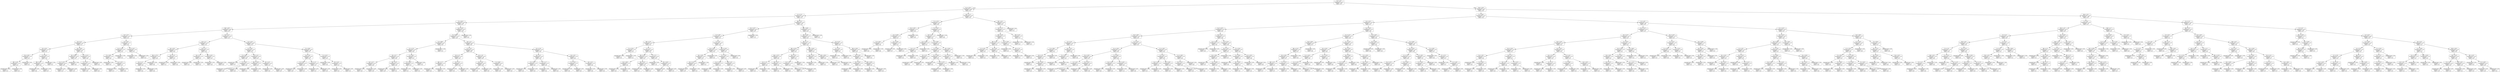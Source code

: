 digraph Tree {
node [shape=box, style="rounded", color="black", fontname="helvetica"] ;
edge [fontname="helvetica"] ;
0 [label="Fe <= 9.4\nsquared_error = 0.1\nsamples = 852\nvalue = 0.3"] ;
1 [label="Cu <= 25.2\nsquared_error = 0.0\nsamples = 450\nvalue = 0.1"] ;
0 -> 1 [labeldistance=2.5, labelangle=45, headlabel="True"] ;
2 [label="Cr <= 5.5\nsquared_error = 0.0\nsamples = 422\nvalue = 0.1"] ;
1 -> 2 ;
3 [label="Ti <= 61.0\nsquared_error = 0.0\nsamples = 302\nvalue = 0.1"] ;
2 -> 3 ;
4 [label="Nb <= 9.8\nsquared_error = 0.0\nsamples = 189\nvalue = 0.1"] ;
3 -> 4 ;
5 [label="Fe <= 7.6\nsquared_error = 0.0\nsamples = 76\nvalue = 0.2"] ;
4 -> 5 ;
6 [label="Fe <= 0.1\nsquared_error = 0.0\nsamples = 70\nvalue = 0.1"] ;
5 -> 6 ;
7 [label="Fe <= 0.0\nsquared_error = 0.1\nsamples = 8\nvalue = 0.3"] ;
6 -> 7 ;
8 [label="Ni <= 20.1\nsquared_error = 0.0\nsamples = 3\nvalue = 0.1"] ;
7 -> 8 ;
9 [label="Nb <= 6.8\nsquared_error = 0.0\nsamples = 2\nvalue = 0.2"] ;
8 -> 9 ;
10 [label="squared_error = 0.0\nsamples = 1\nvalue = 0.1"] ;
9 -> 10 ;
11 [label="squared_error = 0.0\nsamples = 1\nvalue = 0.2"] ;
9 -> 11 ;
12 [label="squared_error = 0.0\nsamples = 1\nvalue = 0.1"] ;
8 -> 12 ;
13 [label="Ti <= 53.4\nsquared_error = 0.0\nsamples = 5\nvalue = 0.5"] ;
7 -> 13 ;
14 [label="Nb <= 8.2\nsquared_error = 0.0\nsamples = 4\nvalue = 0.6"] ;
13 -> 14 ;
15 [label="squared_error = 0.0\nsamples = 3\nvalue = 0.6"] ;
14 -> 15 ;
16 [label="squared_error = -0.0\nsamples = 1\nvalue = 0.7"] ;
14 -> 16 ;
17 [label="squared_error = -0.0\nsamples = 1\nvalue = 0.1"] ;
13 -> 17 ;
18 [label="Ni <= 29.5\nsquared_error = 0.0\nsamples = 62\nvalue = 0.1"] ;
6 -> 18 ;
19 [label="Ni <= 29.0\nsquared_error = 0.0\nsamples = 49\nvalue = 0.1"] ;
18 -> 19 ;
20 [label="Cu <= 15.4\nsquared_error = 0.0\nsamples = 48\nvalue = 0.1"] ;
19 -> 20 ;
21 [label="squared_error = 0.0\nsamples = 33\nvalue = 0.1"] ;
20 -> 21 ;
22 [label="squared_error = 0.0\nsamples = 15\nvalue = 0.2"] ;
20 -> 22 ;
23 [label="squared_error = -0.0\nsamples = 1\nvalue = 0.6"] ;
19 -> 23 ;
24 [label="Cu <= 11.0\nsquared_error = 0.0\nsamples = 13\nvalue = 0.0"] ;
18 -> 24 ;
25 [label="Ti <= 31.5\nsquared_error = 0.0\nsamples = 12\nvalue = 0.0"] ;
24 -> 25 ;
26 [label="squared_error = 0.0\nsamples = 10\nvalue = 0.0"] ;
25 -> 26 ;
27 [label="squared_error = 0.0\nsamples = 2\nvalue = 0.0"] ;
25 -> 27 ;
28 [label="squared_error = 0.0\nsamples = 1\nvalue = 0.2"] ;
24 -> 28 ;
29 [label="Fe <= 8.0\nsquared_error = 0.1\nsamples = 6\nvalue = 0.4"] ;
5 -> 29 ;
30 [label="Cu <= 13.0\nsquared_error = 0.0\nsamples = 4\nvalue = 0.5"] ;
29 -> 30 ;
31 [label="Ti <= 34.0\nsquared_error = 0.0\nsamples = 3\nvalue = 0.6"] ;
30 -> 31 ;
32 [label="squared_error = 0.0\nsamples = 1\nvalue = 0.5"] ;
31 -> 32 ;
33 [label="Cu <= 5.6\nsquared_error = 0.0\nsamples = 2\nvalue = 0.7"] ;
31 -> 33 ;
34 [label="squared_error = 0.0\nsamples = 1\nvalue = 0.7"] ;
33 -> 34 ;
35 [label="squared_error = 0.0\nsamples = 1\nvalue = 0.6"] ;
33 -> 35 ;
36 [label="squared_error = -0.0\nsamples = 1\nvalue = 0.3"] ;
30 -> 36 ;
37 [label="Cu <= 14.7\nsquared_error = 0.0\nsamples = 2\nvalue = 0.1"] ;
29 -> 37 ;
38 [label="squared_error = 0.0\nsamples = 1\nvalue = 0.0"] ;
37 -> 38 ;
39 [label="squared_error = 0.0\nsamples = 1\nvalue = 0.2"] ;
37 -> 39 ;
40 [label="Ni <= 1.4\nsquared_error = 0.0\nsamples = 113\nvalue = 0.1"] ;
4 -> 40 ;
41 [label="Ni <= 1.1\nsquared_error = 0.0\nsamples = 10\nvalue = 0.2"] ;
40 -> 41 ;
42 [label="Ni <= 0.9\nsquared_error = 0.0\nsamples = 5\nvalue = 0.0"] ;
41 -> 42 ;
43 [label="Nb <= 17.4\nsquared_error = 0.0\nsamples = 3\nvalue = 0.0"] ;
42 -> 43 ;
44 [label="Fe <= 1.2\nsquared_error = 0.0\nsamples = 2\nvalue = 0.0"] ;
43 -> 44 ;
45 [label="squared_error = 0.0\nsamples = 1\nvalue = 0.0"] ;
44 -> 45 ;
46 [label="squared_error = -0.0\nsamples = 1\nvalue = 0.0"] ;
44 -> 46 ;
47 [label="squared_error = 0.0\nsamples = 1\nvalue = 0.0"] ;
43 -> 47 ;
48 [label="Fe <= 1.6\nsquared_error = 0.0\nsamples = 2\nvalue = 0.1"] ;
42 -> 48 ;
49 [label="squared_error = 0.0\nsamples = 1\nvalue = 0.1"] ;
48 -> 49 ;
50 [label="squared_error = 0.0\nsamples = 1\nvalue = 0.0"] ;
48 -> 50 ;
51 [label="Ni <= 1.2\nsquared_error = 0.0\nsamples = 5\nvalue = 0.4"] ;
41 -> 51 ;
52 [label="Ni <= 1.1\nsquared_error = 0.0\nsamples = 2\nvalue = 0.3"] ;
51 -> 52 ;
53 [label="squared_error = 0.0\nsamples = 1\nvalue = 0.4"] ;
52 -> 53 ;
54 [label="squared_error = 0.0\nsamples = 1\nvalue = 0.3"] ;
52 -> 54 ;
55 [label="Nb <= 24.3\nsquared_error = 0.0\nsamples = 3\nvalue = 0.5"] ;
51 -> 55 ;
56 [label="squared_error = 0.0\nsamples = 1\nvalue = 0.6"] ;
55 -> 56 ;
57 [label="squared_error = 0.0\nsamples = 2\nvalue = 0.5"] ;
55 -> 57 ;
58 [label="Cu <= 0.4\nsquared_error = 0.0\nsamples = 103\nvalue = 0.1"] ;
40 -> 58 ;
59 [label="Ti <= 44.7\nsquared_error = 0.0\nsamples = 55\nvalue = 0.1"] ;
58 -> 59 ;
60 [label="Ti <= 28.5\nsquared_error = 0.0\nsamples = 18\nvalue = 0.0"] ;
59 -> 60 ;
61 [label="squared_error = 0.0\nsamples = 1\nvalue = 0.1"] ;
60 -> 61 ;
62 [label="Ti <= 42.4\nsquared_error = 0.0\nsamples = 17\nvalue = 0.0"] ;
60 -> 62 ;
63 [label="squared_error = 0.0\nsamples = 14\nvalue = 0.0"] ;
62 -> 63 ;
64 [label="squared_error = 0.0\nsamples = 3\nvalue = 0.0"] ;
62 -> 64 ;
65 [label="Fe <= 1.9\nsquared_error = 0.0\nsamples = 37\nvalue = 0.1"] ;
59 -> 65 ;
66 [label="Nb <= 14.8\nsquared_error = 0.0\nsamples = 6\nvalue = 0.1"] ;
65 -> 66 ;
67 [label="squared_error = 0.0\nsamples = 3\nvalue = 0.1"] ;
66 -> 67 ;
68 [label="squared_error = 0.0\nsamples = 3\nvalue = 0.1"] ;
66 -> 68 ;
69 [label="Ni <= 3.6\nsquared_error = 0.0\nsamples = 31\nvalue = 0.1"] ;
65 -> 69 ;
70 [label="squared_error = 0.0\nsamples = 5\nvalue = 0.0"] ;
69 -> 70 ;
71 [label="squared_error = 0.0\nsamples = 26\nvalue = 0.1"] ;
69 -> 71 ;
72 [label="Ti <= 38.1\nsquared_error = 0.0\nsamples = 48\nvalue = 0.1"] ;
58 -> 72 ;
73 [label="Fe <= 4.9\nsquared_error = 0.0\nsamples = 42\nvalue = 0.1"] ;
72 -> 73 ;
74 [label="Ti <= 30.1\nsquared_error = 0.0\nsamples = 27\nvalue = 0.1"] ;
73 -> 74 ;
75 [label="squared_error = 0.0\nsamples = 23\nvalue = 0.0"] ;
74 -> 75 ;
76 [label="squared_error = 0.0\nsamples = 4\nvalue = 0.1"] ;
74 -> 76 ;
77 [label="Fe <= 7.4\nsquared_error = 0.0\nsamples = 15\nvalue = 0.1"] ;
73 -> 77 ;
78 [label="squared_error = 0.0\nsamples = 9\nvalue = 0.1"] ;
77 -> 78 ;
79 [label="squared_error = 0.0\nsamples = 6\nvalue = 0.2"] ;
77 -> 79 ;
80 [label="Ti <= 41.3\nsquared_error = 0.0\nsamples = 6\nvalue = 0.2"] ;
72 -> 80 ;
81 [label="squared_error = 0.0\nsamples = 1\nvalue = 0.4"] ;
80 -> 81 ;
82 [label="Ni <= 6.4\nsquared_error = 0.0\nsamples = 5\nvalue = 0.1"] ;
80 -> 82 ;
83 [label="squared_error = 0.0\nsamples = 2\nvalue = 0.2"] ;
82 -> 83 ;
84 [label="squared_error = 0.0\nsamples = 3\nvalue = 0.1"] ;
82 -> 84 ;
85 [label="Cu <= 14.5\nsquared_error = 0.0\nsamples = 113\nvalue = 0.0"] ;
3 -> 85 ;
86 [label="Ti <= 69.0\nsquared_error = 0.0\nsamples = 112\nvalue = 0.0"] ;
85 -> 86 ;
87 [label="Ti <= 69.0\nsquared_error = 0.0\nsamples = 46\nvalue = 0.0"] ;
86 -> 87 ;
88 [label="Cr <= 2.0\nsquared_error = 0.0\nsamples = 45\nvalue = 0.0"] ;
87 -> 88 ;
89 [label="Ni <= 5.7\nsquared_error = 0.0\nsamples = 42\nvalue = 0.0"] ;
88 -> 89 ;
90 [label="Ni <= 1.9\nsquared_error = 0.0\nsamples = 19\nvalue = 0.0"] ;
89 -> 90 ;
91 [label="squared_error = 0.0\nsamples = 5\nvalue = 0.0"] ;
90 -> 91 ;
92 [label="squared_error = 0.0\nsamples = 14\nvalue = 0.0"] ;
90 -> 92 ;
93 [label="Nb <= 4.6\nsquared_error = 0.0\nsamples = 23\nvalue = 0.0"] ;
89 -> 93 ;
94 [label="squared_error = 0.0\nsamples = 18\nvalue = 0.0"] ;
93 -> 94 ;
95 [label="squared_error = 0.0\nsamples = 5\nvalue = 0.1"] ;
93 -> 95 ;
96 [label="Ti <= 63.1\nsquared_error = 0.0\nsamples = 3\nvalue = 0.1"] ;
88 -> 96 ;
97 [label="Ti <= 61.9\nsquared_error = 0.0\nsamples = 2\nvalue = 0.1"] ;
96 -> 97 ;
98 [label="squared_error = 0.0\nsamples = 1\nvalue = 0.1"] ;
97 -> 98 ;
99 [label="squared_error = 0.0\nsamples = 1\nvalue = 0.1"] ;
97 -> 99 ;
100 [label="squared_error = 0.0\nsamples = 1\nvalue = 0.2"] ;
96 -> 100 ;
101 [label="squared_error = -0.0\nsamples = 1\nvalue = 0.2"] ;
87 -> 101 ;
102 [label="Ni <= 3.2\nsquared_error = 0.0\nsamples = 66\nvalue = 0.0"] ;
86 -> 102 ;
103 [label="Ti <= 73.3\nsquared_error = 0.0\nsamples = 49\nvalue = 0.0"] ;
102 -> 103 ;
104 [label="Ni <= 1.1\nsquared_error = 0.0\nsamples = 11\nvalue = 0.0"] ;
103 -> 104 ;
105 [label="Nb <= 7.7\nsquared_error = 0.0\nsamples = 2\nvalue = 0.0"] ;
104 -> 105 ;
106 [label="squared_error = 0.0\nsamples = 1\nvalue = 0.0"] ;
105 -> 106 ;
107 [label="squared_error = 0.0\nsamples = 1\nvalue = 0.0"] ;
105 -> 107 ;
108 [label="Ni <= 2.3\nsquared_error = 0.0\nsamples = 9\nvalue = 0.0"] ;
104 -> 108 ;
109 [label="squared_error = 0.0\nsamples = 5\nvalue = 0.0"] ;
108 -> 109 ;
110 [label="squared_error = 0.0\nsamples = 4\nvalue = 0.0"] ;
108 -> 110 ;
111 [label="Ni <= 1.6\nsquared_error = 0.0\nsamples = 38\nvalue = 0.0"] ;
103 -> 111 ;
112 [label="Ni <= 0.9\nsquared_error = 0.0\nsamples = 19\nvalue = 0.0"] ;
111 -> 112 ;
113 [label="squared_error = 0.0\nsamples = 11\nvalue = 0.0"] ;
112 -> 113 ;
114 [label="squared_error = 0.0\nsamples = 8\nvalue = 0.0"] ;
112 -> 114 ;
115 [label="Ti <= 80.2\nsquared_error = 0.0\nsamples = 19\nvalue = 0.0"] ;
111 -> 115 ;
116 [label="squared_error = 0.0\nsamples = 15\nvalue = 0.0"] ;
115 -> 116 ;
117 [label="squared_error = 0.0\nsamples = 4\nvalue = 0.0"] ;
115 -> 117 ;
118 [label="Cu <= 3.8\nsquared_error = 0.0\nsamples = 17\nvalue = 0.0"] ;
102 -> 118 ;
119 [label="Ni <= 3.5\nsquared_error = 0.0\nsamples = 10\nvalue = 0.0"] ;
118 -> 119 ;
120 [label="Ti <= 76.2\nsquared_error = 0.0\nsamples = 2\nvalue = 0.0"] ;
119 -> 120 ;
121 [label="squared_error = 0.0\nsamples = 1\nvalue = 0.0"] ;
120 -> 121 ;
122 [label="squared_error = 0.0\nsamples = 1\nvalue = 0.0"] ;
120 -> 122 ;
123 [label="Cu <= 1.7\nsquared_error = 0.0\nsamples = 8\nvalue = 0.0"] ;
119 -> 123 ;
124 [label="squared_error = 0.0\nsamples = 7\nvalue = 0.0"] ;
123 -> 124 ;
125 [label="squared_error = 0.0\nsamples = 1\nvalue = 0.0"] ;
123 -> 125 ;
126 [label="Ni <= 5.0\nsquared_error = 0.0\nsamples = 7\nvalue = 0.0"] ;
118 -> 126 ;
127 [label="Ti <= 73.6\nsquared_error = 0.0\nsamples = 4\nvalue = 0.0"] ;
126 -> 127 ;
128 [label="squared_error = 0.0\nsamples = 1\nvalue = 0.0"] ;
127 -> 128 ;
129 [label="squared_error = 0.0\nsamples = 3\nvalue = 0.0"] ;
127 -> 129 ;
130 [label="Ni <= 5.4\nsquared_error = 0.0\nsamples = 3\nvalue = 0.0"] ;
126 -> 130 ;
131 [label="squared_error = 0.0\nsamples = 2\nvalue = 0.0"] ;
130 -> 131 ;
132 [label="squared_error = -0.0\nsamples = 1\nvalue = 0.0"] ;
130 -> 132 ;
133 [label="squared_error = 0.0\nsamples = 1\nvalue = 0.4"] ;
85 -> 133 ;
134 [label="Nb <= 9.7\nsquared_error = 0.0\nsamples = 120\nvalue = 0.2"] ;
2 -> 134 ;
135 [label="Ni <= 47.5\nsquared_error = 0.0\nsamples = 98\nvalue = 0.2"] ;
134 -> 135 ;
136 [label="Cr <= 8.8\nsquared_error = 0.0\nsamples = 97\nvalue = 0.2"] ;
135 -> 136 ;
137 [label="Mn <= 5.6\nsquared_error = 0.0\nsamples = 67\nvalue = 0.2"] ;
136 -> 137 ;
138 [label="Ti <= 27.8\nsquared_error = 0.0\nsamples = 2\nvalue = 0.3"] ;
137 -> 138 ;
139 [label="squared_error = 0.0\nsamples = 1\nvalue = 0.4"] ;
138 -> 139 ;
140 [label="squared_error = -0.0\nsamples = 1\nvalue = 0.1"] ;
138 -> 140 ;
141 [label="Ti <= 7.2\nsquared_error = 0.0\nsamples = 65\nvalue = 0.2"] ;
137 -> 141 ;
142 [label="Mn <= 6.0\nsquared_error = 0.0\nsamples = 23\nvalue = 0.1"] ;
141 -> 142 ;
143 [label="Ni <= 26.0\nsquared_error = 0.0\nsamples = 3\nvalue = 0.0"] ;
142 -> 143 ;
144 [label="squared_error = 0.0\nsamples = 2\nvalue = 0.0"] ;
143 -> 144 ;
145 [label="squared_error = 0.0\nsamples = 1\nvalue = 0.1"] ;
143 -> 145 ;
146 [label="Mn <= 6.2\nsquared_error = 0.0\nsamples = 20\nvalue = 0.1"] ;
142 -> 146 ;
147 [label="squared_error = 0.0\nsamples = 3\nvalue = 0.2"] ;
146 -> 147 ;
148 [label="squared_error = 0.0\nsamples = 17\nvalue = 0.1"] ;
146 -> 148 ;
149 [label="Ti <= 7.3\nsquared_error = 0.0\nsamples = 42\nvalue = 0.2"] ;
141 -> 149 ;
150 [label="squared_error = 0.0\nsamples = 1\nvalue = 1.0"] ;
149 -> 150 ;
151 [label="Ni <= 24.4\nsquared_error = 0.0\nsamples = 41\nvalue = 0.1"] ;
149 -> 151 ;
152 [label="squared_error = 0.0\nsamples = 39\nvalue = 0.1"] ;
151 -> 152 ;
153 [label="squared_error = 0.0\nsamples = 2\nvalue = 0.5"] ;
151 -> 153 ;
154 [label="Ti <= 9.2\nsquared_error = 0.0\nsamples = 30\nvalue = 0.3"] ;
136 -> 154 ;
155 [label="Ni <= 19.4\nsquared_error = 0.0\nsamples = 22\nvalue = 0.3"] ;
154 -> 155 ;
156 [label="Ni <= 18.1\nsquared_error = 0.0\nsamples = 21\nvalue = 0.3"] ;
155 -> 156 ;
157 [label="Ni <= 13.3\nsquared_error = 0.0\nsamples = 20\nvalue = 0.3"] ;
156 -> 157 ;
158 [label="squared_error = 0.0\nsamples = 19\nvalue = 0.3"] ;
157 -> 158 ;
159 [label="squared_error = -0.0\nsamples = 1\nvalue = 0.5"] ;
157 -> 159 ;
160 [label="squared_error = -0.0\nsamples = 1\nvalue = 0.2"] ;
156 -> 160 ;
161 [label="squared_error = 0.0\nsamples = 1\nvalue = 0.5"] ;
155 -> 161 ;
162 [label="Mn <= 12.8\nsquared_error = 0.0\nsamples = 8\nvalue = 0.2"] ;
154 -> 162 ;
163 [label="Ti <= 12.8\nsquared_error = 0.0\nsamples = 7\nvalue = 0.1"] ;
162 -> 163 ;
164 [label="Cu <= 12.8\nsquared_error = 0.0\nsamples = 3\nvalue = 0.2"] ;
163 -> 164 ;
165 [label="squared_error = 0.0\nsamples = 2\nvalue = 0.2"] ;
164 -> 165 ;
166 [label="squared_error = -0.0\nsamples = 1\nvalue = 0.1"] ;
164 -> 166 ;
167 [label="Nb <= 9.1\nsquared_error = 0.0\nsamples = 4\nvalue = 0.1"] ;
163 -> 167 ;
168 [label="squared_error = 0.0\nsamples = 2\nvalue = 0.1"] ;
167 -> 168 ;
169 [label="squared_error = 0.0\nsamples = 2\nvalue = 0.1"] ;
167 -> 169 ;
170 [label="squared_error = 0.0\nsamples = 1\nvalue = 0.4"] ;
162 -> 170 ;
171 [label="squared_error = 0.0\nsamples = 1\nvalue = 1.0"] ;
135 -> 171 ;
172 [label="Nb <= 48.1\nsquared_error = 0.0\nsamples = 22\nvalue = 0.4"] ;
134 -> 172 ;
173 [label="Mn <= 8.8\nsquared_error = 0.0\nsamples = 21\nvalue = 0.4"] ;
172 -> 173 ;
174 [label="Mn <= 7.7\nsquared_error = 0.0\nsamples = 13\nvalue = 0.4"] ;
173 -> 174 ;
175 [label="Nb <= 41.9\nsquared_error = 0.0\nsamples = 9\nvalue = 0.4"] ;
174 -> 175 ;
176 [label="Nb <= 37.5\nsquared_error = 0.0\nsamples = 6\nvalue = 0.4"] ;
175 -> 176 ;
177 [label="Fe <= 7.6\nsquared_error = 0.0\nsamples = 4\nvalue = 0.4"] ;
176 -> 177 ;
178 [label="squared_error = 0.0\nsamples = 3\nvalue = 0.4"] ;
177 -> 178 ;
179 [label="squared_error = -0.0\nsamples = 1\nvalue = 0.4"] ;
177 -> 179 ;
180 [label="Mn <= 6.7\nsquared_error = 0.0\nsamples = 2\nvalue = 0.4"] ;
176 -> 180 ;
181 [label="squared_error = 0.0\nsamples = 1\nvalue = 0.4"] ;
180 -> 181 ;
182 [label="squared_error = 0.0\nsamples = 1\nvalue = 0.4"] ;
180 -> 182 ;
183 [label="Mn <= 6.1\nsquared_error = 0.0\nsamples = 3\nvalue = 0.3"] ;
175 -> 183 ;
184 [label="Fe <= 5.9\nsquared_error = 0.0\nsamples = 2\nvalue = 0.3"] ;
183 -> 184 ;
185 [label="squared_error = 0.0\nsamples = 1\nvalue = 0.3"] ;
184 -> 185 ;
186 [label="squared_error = 0.0\nsamples = 1\nvalue = 0.3"] ;
184 -> 186 ;
187 [label="squared_error = -0.0\nsamples = 1\nvalue = 0.4"] ;
183 -> 187 ;
188 [label="Nb <= 26.2\nsquared_error = 0.0\nsamples = 4\nvalue = 0.3"] ;
174 -> 188 ;
189 [label="Nb <= 23.1\nsquared_error = 0.0\nsamples = 2\nvalue = 0.3"] ;
188 -> 189 ;
190 [label="squared_error = 0.0\nsamples = 1\nvalue = 0.3"] ;
189 -> 190 ;
191 [label="squared_error = -0.0\nsamples = 1\nvalue = 0.3"] ;
189 -> 191 ;
192 [label="Nb <= 29.4\nsquared_error = 0.0\nsamples = 2\nvalue = 0.3"] ;
188 -> 192 ;
193 [label="squared_error = 0.0\nsamples = 1\nvalue = 0.3"] ;
192 -> 193 ;
194 [label="squared_error = 0.0\nsamples = 1\nvalue = 0.3"] ;
192 -> 194 ;
195 [label="Cu <= 9.7\nsquared_error = 0.0\nsamples = 8\nvalue = 0.4"] ;
173 -> 195 ;
196 [label="Cr <= 9.2\nsquared_error = 0.0\nsamples = 2\nvalue = 0.5"] ;
195 -> 196 ;
197 [label="squared_error = 0.0\nsamples = 1\nvalue = 0.5"] ;
196 -> 197 ;
198 [label="squared_error = 0.0\nsamples = 1\nvalue = 0.5"] ;
196 -> 198 ;
199 [label="Nb <= 10.9\nsquared_error = 0.0\nsamples = 6\nvalue = 0.4"] ;
195 -> 199 ;
200 [label="Ni <= 10.5\nsquared_error = 0.0\nsamples = 5\nvalue = 0.4"] ;
199 -> 200 ;
201 [label="Ni <= 10.2\nsquared_error = 0.0\nsamples = 3\nvalue = 0.4"] ;
200 -> 201 ;
202 [label="squared_error = 0.0\nsamples = 1\nvalue = 0.4"] ;
201 -> 202 ;
203 [label="squared_error = 0.0\nsamples = 2\nvalue = 0.4"] ;
201 -> 203 ;
204 [label="Nb <= 10.6\nsquared_error = 0.0\nsamples = 2\nvalue = 0.4"] ;
200 -> 204 ;
205 [label="squared_error = 0.0\nsamples = 1\nvalue = 0.4"] ;
204 -> 205 ;
206 [label="squared_error = 0.0\nsamples = 1\nvalue = 0.4"] ;
204 -> 206 ;
207 [label="squared_error = 0.0\nsamples = 1\nvalue = 0.4"] ;
199 -> 207 ;
208 [label="squared_error = 0.0\nsamples = 1\nvalue = 0.2"] ;
172 -> 208 ;
209 [label="Mn <= 2.2\nsquared_error = 0.0\nsamples = 28\nvalue = 0.4"] ;
1 -> 209 ;
210 [label="Ti <= 27.9\nsquared_error = 0.0\nsamples = 18\nvalue = 0.6"] ;
209 -> 210 ;
211 [label="Ni <= 35.5\nsquared_error = 0.0\nsamples = 5\nvalue = 0.8"] ;
210 -> 211 ;
212 [label="Cu <= 28.4\nsquared_error = 0.0\nsamples = 4\nvalue = 0.7"] ;
211 -> 212 ;
213 [label="Ti <= 24.5\nsquared_error = 0.0\nsamples = 2\nvalue = 0.8"] ;
212 -> 213 ;
214 [label="squared_error = 0.0\nsamples = 1\nvalue = 0.8"] ;
213 -> 214 ;
215 [label="squared_error = -0.0\nsamples = 1\nvalue = 0.8"] ;
213 -> 215 ;
216 [label="Cu <= 29.2\nsquared_error = 0.0\nsamples = 2\nvalue = 0.7"] ;
212 -> 216 ;
217 [label="squared_error = 0.0\nsamples = 1\nvalue = 0.7"] ;
216 -> 217 ;
218 [label="squared_error = 0.0\nsamples = 1\nvalue = 0.7"] ;
216 -> 218 ;
219 [label="squared_error = 0.0\nsamples = 1\nvalue = 0.9"] ;
211 -> 219 ;
220 [label="Ti <= 52.5\nsquared_error = 0.0\nsamples = 13\nvalue = 0.5"] ;
210 -> 220 ;
221 [label="Fe <= 2.5\nsquared_error = 0.0\nsamples = 12\nvalue = 0.4"] ;
220 -> 221 ;
222 [label="Cu <= 34.0\nsquared_error = 0.0\nsamples = 3\nvalue = 0.3"] ;
221 -> 222 ;
223 [label="Fe <= 1.5\nsquared_error = 0.0\nsamples = 2\nvalue = 0.4"] ;
222 -> 223 ;
224 [label="squared_error = 0.0\nsamples = 1\nvalue = 0.4"] ;
223 -> 224 ;
225 [label="squared_error = -0.0\nsamples = 1\nvalue = 0.4"] ;
223 -> 225 ;
226 [label="squared_error = 0.0\nsamples = 1\nvalue = 0.3"] ;
222 -> 226 ;
227 [label="Ti <= 40.5\nsquared_error = 0.0\nsamples = 9\nvalue = 0.5"] ;
221 -> 227 ;
228 [label="Ti <= 29.8\nsquared_error = 0.0\nsamples = 6\nvalue = 0.5"] ;
227 -> 228 ;
229 [label="Fe <= 4.5\nsquared_error = 0.0\nsamples = 2\nvalue = 0.4"] ;
228 -> 229 ;
230 [label="squared_error = 0.0\nsamples = 1\nvalue = 0.4"] ;
229 -> 230 ;
231 [label="squared_error = 0.0\nsamples = 1\nvalue = 0.5"] ;
229 -> 231 ;
232 [label="Cu <= 26.9\nsquared_error = 0.0\nsamples = 4\nvalue = 0.5"] ;
228 -> 232 ;
233 [label="squared_error = 0.0\nsamples = 1\nvalue = 0.5"] ;
232 -> 233 ;
234 [label="Cu <= 37.5\nsquared_error = 0.0\nsamples = 3\nvalue = 0.5"] ;
232 -> 234 ;
235 [label="squared_error = 0.0\nsamples = 2\nvalue = 0.5"] ;
234 -> 235 ;
236 [label="squared_error = -0.0\nsamples = 1\nvalue = 0.5"] ;
234 -> 236 ;
237 [label="Ni <= 16.0\nsquared_error = 0.0\nsamples = 3\nvalue = 0.4"] ;
227 -> 237 ;
238 [label="Cu <= 27.0\nsquared_error = 0.0\nsamples = 2\nvalue = 0.4"] ;
237 -> 238 ;
239 [label="squared_error = 0.0\nsamples = 1\nvalue = 0.4"] ;
238 -> 239 ;
240 [label="squared_error = -0.0\nsamples = 1\nvalue = 0.4"] ;
238 -> 240 ;
241 [label="squared_error = -0.0\nsamples = 1\nvalue = 0.4"] ;
237 -> 241 ;
242 [label="squared_error = -0.0\nsamples = 1\nvalue = 0.8"] ;
220 -> 242 ;
243 [label="Mn <= 8.1\nsquared_error = 0.0\nsamples = 10\nvalue = 0.2"] ;
209 -> 243 ;
244 [label="Fe <= 7.6\nsquared_error = 0.0\nsamples = 9\nvalue = 0.3"] ;
243 -> 244 ;
245 [label="Mn <= 6.8\nsquared_error = 0.0\nsamples = 7\nvalue = 0.2"] ;
244 -> 245 ;
246 [label="Mn <= 6.4\nsquared_error = 0.0\nsamples = 4\nvalue = 0.2"] ;
245 -> 246 ;
247 [label="Cr <= 6.0\nsquared_error = 0.0\nsamples = 2\nvalue = 0.2"] ;
246 -> 247 ;
248 [label="squared_error = 0.0\nsamples = 1\nvalue = 0.2"] ;
247 -> 248 ;
249 [label="squared_error = -0.0\nsamples = 1\nvalue = 0.2"] ;
247 -> 249 ;
250 [label="Ni <= 6.6\nsquared_error = 0.0\nsamples = 2\nvalue = 0.2"] ;
246 -> 250 ;
251 [label="squared_error = 0.0\nsamples = 1\nvalue = 0.3"] ;
250 -> 251 ;
252 [label="squared_error = 0.0\nsamples = 1\nvalue = 0.2"] ;
250 -> 252 ;
253 [label="Cu <= 35.6\nsquared_error = 0.0\nsamples = 3\nvalue = 0.3"] ;
245 -> 253 ;
254 [label="squared_error = 0.0\nsamples = 1\nvalue = 0.3"] ;
253 -> 254 ;
255 [label="Ni <= 7.0\nsquared_error = 0.0\nsamples = 2\nvalue = 0.3"] ;
253 -> 255 ;
256 [label="squared_error = 0.0\nsamples = 1\nvalue = 0.3"] ;
255 -> 256 ;
257 [label="squared_error = 0.0\nsamples = 1\nvalue = 0.3"] ;
255 -> 257 ;
258 [label="Mn <= 6.2\nsquared_error = 0.0\nsamples = 2\nvalue = 0.3"] ;
244 -> 258 ;
259 [label="squared_error = 0.0\nsamples = 1\nvalue = 0.3"] ;
258 -> 259 ;
260 [label="squared_error = 0.0\nsamples = 1\nvalue = 0.3"] ;
258 -> 260 ;
261 [label="squared_error = 0.0\nsamples = 1\nvalue = 0.1"] ;
243 -> 261 ;
262 [label="Mn <= 0.8\nsquared_error = 0.1\nsamples = 402\nvalue = 0.4"] ;
0 -> 262 [labeldistance=2.5, labelangle=-45, headlabel="False"] ;
263 [label="Ti <= 40.0\nsquared_error = 0.1\nsamples = 213\nvalue = 0.5"] ;
262 -> 263 ;
264 [label="Fe <= 31.5\nsquared_error = 0.0\nsamples = 127\nvalue = 0.7"] ;
263 -> 264 ;
265 [label="Cu <= 22.9\nsquared_error = 0.0\nsamples = 76\nvalue = 0.6"] ;
264 -> 265 ;
266 [label="Ni <= 18.5\nsquared_error = 0.0\nsamples = 64\nvalue = 0.5"] ;
265 -> 266 ;
267 [label="Cr <= 5.0\nsquared_error = 0.0\nsamples = 10\nvalue = 0.3"] ;
266 -> 267 ;
268 [label="Ti <= 39.0\nsquared_error = 0.0\nsamples = 7\nvalue = 0.2"] ;
267 -> 268 ;
269 [label="Ni <= 3.5\nsquared_error = 0.0\nsamples = 6\nvalue = 0.2"] ;
268 -> 269 ;
270 [label="squared_error = 0.0\nsamples = 1\nvalue = 0.1"] ;
269 -> 270 ;
271 [label="Ni <= 18.0\nsquared_error = 0.0\nsamples = 5\nvalue = 0.2"] ;
269 -> 271 ;
272 [label="squared_error = 0.0\nsamples = 4\nvalue = 0.2"] ;
271 -> 272 ;
273 [label="squared_error = 0.0\nsamples = 1\nvalue = 0.3"] ;
271 -> 273 ;
274 [label="squared_error = 0.0\nsamples = 1\nvalue = 0.0"] ;
268 -> 274 ;
275 [label="Ni <= 13.1\nsquared_error = 0.0\nsamples = 3\nvalue = 0.5"] ;
267 -> 275 ;
276 [label="Ti <= 19.7\nsquared_error = 0.0\nsamples = 2\nvalue = 0.4"] ;
275 -> 276 ;
277 [label="squared_error = 0.0\nsamples = 1\nvalue = 0.4"] ;
276 -> 277 ;
278 [label="squared_error = 0.0\nsamples = 1\nvalue = 0.4"] ;
276 -> 278 ;
279 [label="squared_error = 0.0\nsamples = 1\nvalue = 0.8"] ;
275 -> 279 ;
280 [label="Ti <= 37.5\nsquared_error = 0.0\nsamples = 54\nvalue = 0.5"] ;
266 -> 280 ;
281 [label="Cu <= 14.0\nsquared_error = 0.0\nsamples = 43\nvalue = 0.6"] ;
280 -> 281 ;
282 [label="Fe <= 20.5\nsquared_error = 0.0\nsamples = 38\nvalue = 0.5"] ;
281 -> 282 ;
283 [label="Cr <= 6.5\nsquared_error = 0.0\nsamples = 3\nvalue = 0.2"] ;
282 -> 283 ;
284 [label="squared_error = 0.0\nsamples = 2\nvalue = 0.2"] ;
283 -> 284 ;
285 [label="squared_error = -0.0\nsamples = 1\nvalue = 0.4"] ;
283 -> 285 ;
286 [label="Fe <= 25.5\nsquared_error = 0.0\nsamples = 35\nvalue = 0.6"] ;
282 -> 286 ;
287 [label="squared_error = 0.0\nsamples = 18\nvalue = 0.5"] ;
286 -> 287 ;
288 [label="squared_error = 0.0\nsamples = 17\nvalue = 0.6"] ;
286 -> 288 ;
289 [label="Ti <= 26.0\nsquared_error = 0.0\nsamples = 5\nvalue = 0.8"] ;
281 -> 289 ;
290 [label="Fe <= 12.5\nsquared_error = 0.0\nsamples = 2\nvalue = 0.6"] ;
289 -> 290 ;
291 [label="squared_error = 0.0\nsamples = 1\nvalue = 0.8"] ;
290 -> 291 ;
292 [label="squared_error = 0.0\nsamples = 1\nvalue = 0.5"] ;
290 -> 292 ;
293 [label="Cu <= 16.5\nsquared_error = 0.0\nsamples = 3\nvalue = 0.9"] ;
289 -> 293 ;
294 [label="squared_error = 0.0\nsamples = 1\nvalue = 1.0"] ;
293 -> 294 ;
295 [label="squared_error = 0.0\nsamples = 2\nvalue = 0.9"] ;
293 -> 295 ;
296 [label="Cr <= 16.5\nsquared_error = 0.0\nsamples = 11\nvalue = 0.4"] ;
280 -> 296 ;
297 [label="Cr <= 6.5\nsquared_error = 0.0\nsamples = 8\nvalue = 0.4"] ;
296 -> 297 ;
298 [label="Fe <= 14.5\nsquared_error = 0.0\nsamples = 3\nvalue = 0.3"] ;
297 -> 298 ;
299 [label="squared_error = 0.0\nsamples = 1\nvalue = 0.3"] ;
298 -> 299 ;
300 [label="squared_error = 0.0\nsamples = 2\nvalue = 0.3"] ;
298 -> 300 ;
301 [label="Ni <= 29.5\nsquared_error = 0.0\nsamples = 5\nvalue = 0.4"] ;
297 -> 301 ;
302 [label="squared_error = 0.0\nsamples = 4\nvalue = 0.4"] ;
301 -> 302 ;
303 [label="squared_error = 0.0\nsamples = 1\nvalue = 0.3"] ;
301 -> 303 ;
304 [label="Cr <= 18.0\nsquared_error = 0.0\nsamples = 3\nvalue = 0.6"] ;
296 -> 304 ;
305 [label="Ni <= 21.5\nsquared_error = 0.0\nsamples = 2\nvalue = 0.6"] ;
304 -> 305 ;
306 [label="squared_error = 0.0\nsamples = 1\nvalue = 0.6"] ;
305 -> 306 ;
307 [label="squared_error = 0.0\nsamples = 1\nvalue = 0.6"] ;
305 -> 307 ;
308 [label="squared_error = 0.0\nsamples = 1\nvalue = 0.6"] ;
304 -> 308 ;
309 [label="Ni <= 11.5\nsquared_error = 0.0\nsamples = 12\nvalue = 0.8"] ;
265 -> 309 ;
310 [label="Cu <= 25.0\nsquared_error = 0.0\nsamples = 2\nvalue = 0.6"] ;
309 -> 310 ;
311 [label="squared_error = 0.0\nsamples = 1\nvalue = 0.6"] ;
310 -> 311 ;
312 [label="squared_error = 0.0\nsamples = 1\nvalue = 0.6"] ;
310 -> 312 ;
313 [label="Ti <= 27.0\nsquared_error = 0.0\nsamples = 10\nvalue = 0.8"] ;
309 -> 313 ;
314 [label="Fe <= 12.5\nsquared_error = 0.0\nsamples = 5\nvalue = 0.7"] ;
313 -> 314 ;
315 [label="Ni <= 19.6\nsquared_error = 0.0\nsamples = 4\nvalue = 0.7"] ;
314 -> 315 ;
316 [label="squared_error = 0.0\nsamples = 2\nvalue = 0.7"] ;
315 -> 316 ;
317 [label="Cu <= 29.8\nsquared_error = 0.0\nsamples = 2\nvalue = 0.7"] ;
315 -> 317 ;
318 [label="squared_error = 0.0\nsamples = 1\nvalue = 0.7"] ;
317 -> 318 ;
319 [label="squared_error = -0.0\nsamples = 1\nvalue = 0.7"] ;
317 -> 319 ;
320 [label="squared_error = -0.0\nsamples = 1\nvalue = 0.7"] ;
314 -> 320 ;
321 [label="Ti <= 33.0\nsquared_error = 0.0\nsamples = 5\nvalue = 0.9"] ;
313 -> 321 ;
322 [label="Ti <= 30.0\nsquared_error = 0.0\nsamples = 3\nvalue = 0.9"] ;
321 -> 322 ;
323 [label="squared_error = 0.0\nsamples = 1\nvalue = 0.9"] ;
322 -> 323 ;
324 [label="Ni <= 20.0\nsquared_error = 0.0\nsamples = 2\nvalue = 1.0"] ;
322 -> 324 ;
325 [label="squared_error = 0.0\nsamples = 1\nvalue = 1.0"] ;
324 -> 325 ;
326 [label="squared_error = 0.0\nsamples = 1\nvalue = 1.0"] ;
324 -> 326 ;
327 [label="Cu <= 25.0\nsquared_error = 0.0\nsamples = 2\nvalue = 0.8"] ;
321 -> 327 ;
328 [label="squared_error = 0.0\nsamples = 1\nvalue = 0.7"] ;
327 -> 328 ;
329 [label="squared_error = 0.0\nsamples = 1\nvalue = 0.8"] ;
327 -> 329 ;
330 [label="Fe <= 35.6\nsquared_error = 0.0\nsamples = 51\nvalue = 0.8"] ;
264 -> 330 ;
331 [label="Cr <= 11.5\nsquared_error = 0.0\nsamples = 24\nvalue = 0.8"] ;
330 -> 331 ;
332 [label="Ni <= 24.0\nsquared_error = 0.0\nsamples = 10\nvalue = 0.7"] ;
331 -> 332 ;
333 [label="Nb <= 12.1\nsquared_error = 0.0\nsamples = 9\nvalue = 0.7"] ;
332 -> 333 ;
334 [label="Ni <= 20.5\nsquared_error = 0.0\nsamples = 8\nvalue = 0.7"] ;
333 -> 334 ;
335 [label="Nb <= 5.5\nsquared_error = 0.0\nsamples = 3\nvalue = 0.7"] ;
334 -> 335 ;
336 [label="squared_error = 0.0\nsamples = 2\nvalue = 0.7"] ;
335 -> 336 ;
337 [label="squared_error = -0.0\nsamples = 1\nvalue = 0.7"] ;
335 -> 337 ;
338 [label="Ti <= 37.5\nsquared_error = 0.0\nsamples = 5\nvalue = 0.7"] ;
334 -> 338 ;
339 [label="squared_error = 0.0\nsamples = 4\nvalue = 0.7"] ;
338 -> 339 ;
340 [label="squared_error = -0.0\nsamples = 1\nvalue = 0.6"] ;
338 -> 340 ;
341 [label="squared_error = -0.0\nsamples = 1\nvalue = 0.6"] ;
333 -> 341 ;
342 [label="squared_error = 0.0\nsamples = 1\nvalue = 0.8"] ;
332 -> 342 ;
343 [label="Cr <= 15.5\nsquared_error = 0.0\nsamples = 14\nvalue = 0.8"] ;
331 -> 343 ;
344 [label="Fe <= 34.5\nsquared_error = 0.0\nsamples = 6\nvalue = 0.8"] ;
343 -> 344 ;
345 [label="Cr <= 14.5\nsquared_error = 0.0\nsamples = 4\nvalue = 0.8"] ;
344 -> 345 ;
346 [label="Cr <= 13.0\nsquared_error = 0.0\nsamples = 3\nvalue = 0.8"] ;
345 -> 346 ;
347 [label="squared_error = 0.0\nsamples = 1\nvalue = 0.7"] ;
346 -> 347 ;
348 [label="squared_error = 0.0\nsamples = 2\nvalue = 0.8"] ;
346 -> 348 ;
349 [label="squared_error = 0.0\nsamples = 1\nvalue = 0.8"] ;
345 -> 349 ;
350 [label="Cr <= 13.0\nsquared_error = 0.0\nsamples = 2\nvalue = 0.8"] ;
344 -> 350 ;
351 [label="squared_error = 0.0\nsamples = 1\nvalue = 0.8"] ;
350 -> 351 ;
352 [label="squared_error = 0.0\nsamples = 1\nvalue = 0.8"] ;
350 -> 352 ;
353 [label="Fe <= 32.5\nsquared_error = 0.0\nsamples = 8\nvalue = 0.8"] ;
343 -> 353 ;
354 [label="Ni <= 20.0\nsquared_error = 0.0\nsamples = 3\nvalue = 0.8"] ;
353 -> 354 ;
355 [label="Ti <= 32.5\nsquared_error = 0.0\nsamples = 2\nvalue = 0.8"] ;
354 -> 355 ;
356 [label="squared_error = 0.0\nsamples = 1\nvalue = 0.8"] ;
355 -> 356 ;
357 [label="squared_error = -0.0\nsamples = 1\nvalue = 0.8"] ;
355 -> 357 ;
358 [label="squared_error = -0.0\nsamples = 1\nvalue = 0.8"] ;
354 -> 358 ;
359 [label="Cr <= 19.5\nsquared_error = 0.0\nsamples = 5\nvalue = 0.8"] ;
353 -> 359 ;
360 [label="Fe <= 33.5\nsquared_error = 0.0\nsamples = 4\nvalue = 0.8"] ;
359 -> 360 ;
361 [label="squared_error = 0.0\nsamples = 2\nvalue = 0.8"] ;
360 -> 361 ;
362 [label="squared_error = 0.0\nsamples = 2\nvalue = 0.9"] ;
360 -> 362 ;
363 [label="squared_error = -0.0\nsamples = 1\nvalue = 0.9"] ;
359 -> 363 ;
364 [label="Ti <= 14.9\nsquared_error = 0.0\nsamples = 27\nvalue = 0.8"] ;
330 -> 364 ;
365 [label="Fe <= 50.0\nsquared_error = 0.0\nsamples = 2\nvalue = 0.6"] ;
364 -> 365 ;
366 [label="squared_error = 0.0\nsamples = 1\nvalue = 0.6"] ;
365 -> 366 ;
367 [label="squared_error = 0.0\nsamples = 1\nvalue = 0.6"] ;
365 -> 367 ;
368 [label="Ti <= 38.5\nsquared_error = 0.0\nsamples = 25\nvalue = 0.9"] ;
364 -> 368 ;
369 [label="Fe <= 45.5\nsquared_error = 0.0\nsamples = 20\nvalue = 0.9"] ;
368 -> 369 ;
370 [label="Cr <= 13.1\nsquared_error = 0.0\nsamples = 16\nvalue = 0.9"] ;
369 -> 370 ;
371 [label="Fe <= 37.0\nsquared_error = 0.0\nsamples = 11\nvalue = 0.8"] ;
370 -> 371 ;
372 [label="squared_error = 0.0\nsamples = 1\nvalue = 1.0"] ;
371 -> 372 ;
373 [label="squared_error = 0.0\nsamples = 10\nvalue = 0.8"] ;
371 -> 373 ;
374 [label="Fe <= 40.5\nsquared_error = 0.0\nsamples = 5\nvalue = 0.9"] ;
370 -> 374 ;
375 [label="squared_error = 0.0\nsamples = 3\nvalue = 0.9"] ;
374 -> 375 ;
376 [label="squared_error = 0.0\nsamples = 2\nvalue = 0.9"] ;
374 -> 376 ;
377 [label="Ti <= 34.5\nsquared_error = 0.0\nsamples = 4\nvalue = 1.0"] ;
369 -> 377 ;
378 [label="Ti <= 33.0\nsquared_error = 0.0\nsamples = 3\nvalue = 1.0"] ;
377 -> 378 ;
379 [label="squared_error = 0.0\nsamples = 2\nvalue = 1.0"] ;
378 -> 379 ;
380 [label="squared_error = -0.0\nsamples = 1\nvalue = 1.0"] ;
378 -> 380 ;
381 [label="squared_error = 0.0\nsamples = 1\nvalue = 0.9"] ;
377 -> 381 ;
382 [label="Ti <= 39.5\nsquared_error = 0.0\nsamples = 5\nvalue = 0.7"] ;
368 -> 382 ;
383 [label="squared_error = 0.0\nsamples = 1\nvalue = 0.8"] ;
382 -> 383 ;
384 [label="Cr <= 5.5\nsquared_error = 0.0\nsamples = 4\nvalue = 0.7"] ;
382 -> 384 ;
385 [label="squared_error = 0.0\nsamples = 1\nvalue = 0.7"] ;
384 -> 385 ;
386 [label="Cr <= 8.0\nsquared_error = 0.0\nsamples = 3\nvalue = 0.7"] ;
384 -> 386 ;
387 [label="squared_error = 0.0\nsamples = 2\nvalue = 0.7"] ;
386 -> 387 ;
388 [label="squared_error = 0.0\nsamples = 1\nvalue = 0.7"] ;
386 -> 388 ;
389 [label="Cr <= 8.5\nsquared_error = 0.0\nsamples = 86\nvalue = 0.4"] ;
263 -> 389 ;
390 [label="Cu <= 11.5\nsquared_error = 0.0\nsamples = 52\nvalue = 0.3"] ;
389 -> 390 ;
391 [label="Fe <= 27.5\nsquared_error = 0.0\nsamples = 44\nvalue = 0.2"] ;
390 -> 391 ;
392 [label="Ni <= 13.0\nsquared_error = 0.0\nsamples = 35\nvalue = 0.2"] ;
391 -> 392 ;
393 [label="Fe <= 13.8\nsquared_error = 0.0\nsamples = 14\nvalue = 0.1"] ;
392 -> 393 ;
394 [label="Fe <= 10.1\nsquared_error = 0.0\nsamples = 7\nvalue = 0.0"] ;
393 -> 394 ;
395 [label="squared_error = 0.0\nsamples = 1\nvalue = 0.0"] ;
394 -> 395 ;
396 [label="Ti <= 45.4\nsquared_error = 0.0\nsamples = 6\nvalue = 0.0"] ;
394 -> 396 ;
397 [label="squared_error = 0.0\nsamples = 3\nvalue = 0.0"] ;
396 -> 397 ;
398 [label="squared_error = 0.0\nsamples = 3\nvalue = 0.0"] ;
396 -> 398 ;
399 [label="Ni <= 7.0\nsquared_error = 0.0\nsamples = 7\nvalue = 0.1"] ;
393 -> 399 ;
400 [label="Ni <= 5.1\nsquared_error = 0.0\nsamples = 2\nvalue = 0.0"] ;
399 -> 400 ;
401 [label="squared_error = 0.0\nsamples = 1\nvalue = 0.0"] ;
400 -> 401 ;
402 [label="squared_error = 0.0\nsamples = 1\nvalue = 0.0"] ;
400 -> 402 ;
403 [label="Ti <= 57.5\nsquared_error = 0.0\nsamples = 5\nvalue = 0.1"] ;
399 -> 403 ;
404 [label="squared_error = 0.0\nsamples = 1\nvalue = 0.1"] ;
403 -> 404 ;
405 [label="squared_error = 0.0\nsamples = 4\nvalue = 0.1"] ;
403 -> 405 ;
406 [label="Fe <= 22.5\nsquared_error = 0.0\nsamples = 21\nvalue = 0.2"] ;
392 -> 406 ;
407 [label="Fe <= 11.3\nsquared_error = 0.0\nsamples = 12\nvalue = 0.2"] ;
406 -> 407 ;
408 [label="squared_error = 0.0\nsamples = 1\nvalue = 0.0"] ;
407 -> 408 ;
409 [label="Cr <= 7.5\nsquared_error = 0.0\nsamples = 11\nvalue = 0.2"] ;
407 -> 409 ;
410 [label="squared_error = 0.0\nsamples = 10\nvalue = 0.2"] ;
409 -> 410 ;
411 [label="squared_error = -0.0\nsamples = 1\nvalue = 0.3"] ;
409 -> 411 ;
412 [label="Cr <= 6.5\nsquared_error = 0.0\nsamples = 9\nvalue = 0.3"] ;
406 -> 412 ;
413 [label="Ti <= 48.5\nsquared_error = 0.0\nsamples = 5\nvalue = 0.2"] ;
412 -> 413 ;
414 [label="squared_error = 0.0\nsamples = 3\nvalue = 0.3"] ;
413 -> 414 ;
415 [label="squared_error = 0.0\nsamples = 2\nvalue = 0.2"] ;
413 -> 415 ;
416 [label="Ni <= 15.5\nsquared_error = 0.0\nsamples = 4\nvalue = 0.3"] ;
412 -> 416 ;
417 [label="squared_error = 0.0\nsamples = 1\nvalue = 0.3"] ;
416 -> 417 ;
418 [label="squared_error = 0.0\nsamples = 3\nvalue = 0.3"] ;
416 -> 418 ;
419 [label="Ti <= 47.5\nsquared_error = 0.0\nsamples = 9\nvalue = 0.5"] ;
391 -> 419 ;
420 [label="Fe <= 32.0\nsquared_error = 0.0\nsamples = 7\nvalue = 0.5"] ;
419 -> 420 ;
421 [label="Ni <= 19.5\nsquared_error = 0.0\nsamples = 3\nvalue = 0.4"] ;
420 -> 421 ;
422 [label="Ni <= 17.5\nsquared_error = 0.0\nsamples = 2\nvalue = 0.5"] ;
421 -> 422 ;
423 [label="squared_error = 0.0\nsamples = 1\nvalue = 0.5"] ;
422 -> 423 ;
424 [label="squared_error = 0.0\nsamples = 1\nvalue = 0.5"] ;
422 -> 424 ;
425 [label="squared_error = 0.0\nsamples = 1\nvalue = 0.4"] ;
421 -> 425 ;
426 [label="Ti <= 44.5\nsquared_error = 0.0\nsamples = 4\nvalue = 0.6"] ;
420 -> 426 ;
427 [label="Fe <= 37.0\nsquared_error = 0.0\nsamples = 3\nvalue = 0.6"] ;
426 -> 427 ;
428 [label="squared_error = 0.0\nsamples = 2\nvalue = 0.6"] ;
427 -> 428 ;
429 [label="squared_error = -0.0\nsamples = 1\nvalue = 0.6"] ;
427 -> 429 ;
430 [label="squared_error = 0.0\nsamples = 1\nvalue = 0.5"] ;
426 -> 430 ;
431 [label="Ti <= 49.5\nsquared_error = 0.0\nsamples = 2\nvalue = 0.4"] ;
419 -> 431 ;
432 [label="squared_error = 0.0\nsamples = 1\nvalue = 0.4"] ;
431 -> 432 ;
433 [label="squared_error = 0.0\nsamples = 1\nvalue = 0.3"] ;
431 -> 433 ;
434 [label="Ni <= 13.0\nsquared_error = 0.0\nsamples = 8\nvalue = 0.5"] ;
390 -> 434 ;
435 [label="Ti <= 51.5\nsquared_error = 0.0\nsamples = 4\nvalue = 0.6"] ;
434 -> 435 ;
436 [label="Ti <= 45.5\nsquared_error = 0.0\nsamples = 2\nvalue = 0.6"] ;
435 -> 436 ;
437 [label="squared_error = 0.0\nsamples = 1\nvalue = 0.5"] ;
436 -> 437 ;
438 [label="squared_error = 0.0\nsamples = 1\nvalue = 0.6"] ;
436 -> 438 ;
439 [label="Ti <= 57.0\nsquared_error = 0.0\nsamples = 2\nvalue = 0.5"] ;
435 -> 439 ;
440 [label="squared_error = 0.0\nsamples = 1\nvalue = 0.6"] ;
439 -> 440 ;
441 [label="squared_error = 0.0\nsamples = 1\nvalue = 0.5"] ;
439 -> 441 ;
442 [label="Fe <= 18.0\nsquared_error = 0.0\nsamples = 4\nvalue = 0.3"] ;
434 -> 442 ;
443 [label="Fe <= 15.0\nsquared_error = 0.0\nsamples = 3\nvalue = 0.3"] ;
442 -> 443 ;
444 [label="Ni <= 22.0\nsquared_error = 0.0\nsamples = 2\nvalue = 0.3"] ;
443 -> 444 ;
445 [label="squared_error = 0.0\nsamples = 1\nvalue = 0.3"] ;
444 -> 445 ;
446 [label="squared_error = 0.0\nsamples = 1\nvalue = 0.3"] ;
444 -> 446 ;
447 [label="squared_error = 0.0\nsamples = 1\nvalue = 0.4"] ;
443 -> 447 ;
448 [label="squared_error = -0.0\nsamples = 1\nvalue = 0.2"] ;
442 -> 448 ;
449 [label="Cr <= 12.5\nsquared_error = 0.0\nsamples = 34\nvalue = 0.5"] ;
389 -> 449 ;
450 [label="Fe <= 31.0\nsquared_error = 0.0\nsamples = 19\nvalue = 0.5"] ;
449 -> 450 ;
451 [label="Fe <= 26.0\nsquared_error = 0.0\nsamples = 17\nvalue = 0.4"] ;
450 -> 451 ;
452 [label="Cr <= 9.5\nsquared_error = 0.0\nsamples = 10\nvalue = 0.4"] ;
451 -> 452 ;
453 [label="Ni <= 14.5\nsquared_error = 0.0\nsamples = 4\nvalue = 0.3"] ;
452 -> 453 ;
454 [label="squared_error = 0.0\nsamples = 1\nvalue = 0.3"] ;
453 -> 454 ;
455 [label="Ni <= 22.5\nsquared_error = 0.0\nsamples = 3\nvalue = 0.3"] ;
453 -> 455 ;
456 [label="squared_error = 0.0\nsamples = 2\nvalue = 0.3"] ;
455 -> 456 ;
457 [label="squared_error = 0.0\nsamples = 1\nvalue = 0.4"] ;
455 -> 457 ;
458 [label="Fe <= 21.0\nsquared_error = 0.0\nsamples = 6\nvalue = 0.4"] ;
452 -> 458 ;
459 [label="squared_error = 0.0\nsamples = 1\nvalue = 0.3"] ;
458 -> 459 ;
460 [label="Cr <= 11.5\nsquared_error = 0.0\nsamples = 5\nvalue = 0.4"] ;
458 -> 460 ;
461 [label="squared_error = 0.0\nsamples = 4\nvalue = 0.4"] ;
460 -> 461 ;
462 [label="squared_error = -0.0\nsamples = 1\nvalue = 0.5"] ;
460 -> 462 ;
463 [label="Cr <= 10.5\nsquared_error = 0.0\nsamples = 7\nvalue = 0.5"] ;
451 -> 463 ;
464 [label="Ti <= 48.5\nsquared_error = 0.0\nsamples = 4\nvalue = 0.4"] ;
463 -> 464 ;
465 [label="Fe <= 28.5\nsquared_error = 0.0\nsamples = 2\nvalue = 0.5"] ;
464 -> 465 ;
466 [label="squared_error = 0.0\nsamples = 1\nvalue = 0.5"] ;
465 -> 466 ;
467 [label="squared_error = 0.0\nsamples = 1\nvalue = 0.5"] ;
465 -> 467 ;
468 [label="Cr <= 9.5\nsquared_error = 0.0\nsamples = 2\nvalue = 0.4"] ;
464 -> 468 ;
469 [label="squared_error = 0.0\nsamples = 1\nvalue = 0.4"] ;
468 -> 469 ;
470 [label="squared_error = -0.0\nsamples = 1\nvalue = 0.4"] ;
468 -> 470 ;
471 [label="Fe <= 29.0\nsquared_error = 0.0\nsamples = 3\nvalue = 0.6"] ;
463 -> 471 ;
472 [label="Ni <= 15.5\nsquared_error = 0.0\nsamples = 2\nvalue = 0.6"] ;
471 -> 472 ;
473 [label="squared_error = 0.0\nsamples = 1\nvalue = 0.5"] ;
472 -> 473 ;
474 [label="squared_error = 0.0\nsamples = 1\nvalue = 0.6"] ;
472 -> 474 ;
475 [label="squared_error = -0.0\nsamples = 1\nvalue = 0.6"] ;
471 -> 475 ;
476 [label="Fe <= 34.5\nsquared_error = 0.0\nsamples = 2\nvalue = 0.6"] ;
450 -> 476 ;
477 [label="squared_error = 0.0\nsamples = 1\nvalue = 0.7"] ;
476 -> 477 ;
478 [label="squared_error = 0.0\nsamples = 1\nvalue = 0.6"] ;
476 -> 478 ;
479 [label="Fe <= 26.5\nsquared_error = 0.0\nsamples = 15\nvalue = 0.6"] ;
449 -> 479 ;
480 [label="Cr <= 19.5\nsquared_error = 0.0\nsamples = 10\nvalue = 0.6"] ;
479 -> 480 ;
481 [label="Cr <= 14.5\nsquared_error = 0.0\nsamples = 9\nvalue = 0.6"] ;
480 -> 481 ;
482 [label="Ti <= 42.5\nsquared_error = 0.0\nsamples = 3\nvalue = 0.5"] ;
481 -> 482 ;
483 [label="squared_error = 0.0\nsamples = 1\nvalue = 0.6"] ;
482 -> 483 ;
484 [label="Ti <= 48.5\nsquared_error = 0.0\nsamples = 2\nvalue = 0.5"] ;
482 -> 484 ;
485 [label="squared_error = 0.0\nsamples = 1\nvalue = 0.5"] ;
484 -> 485 ;
486 [label="squared_error = 0.0\nsamples = 1\nvalue = 0.4"] ;
484 -> 486 ;
487 [label="Cr <= 16.5\nsquared_error = 0.0\nsamples = 6\nvalue = 0.6"] ;
481 -> 487 ;
488 [label="Ti <= 43.0\nsquared_error = 0.0\nsamples = 3\nvalue = 0.6"] ;
487 -> 488 ;
489 [label="squared_error = 0.0\nsamples = 1\nvalue = 0.6"] ;
488 -> 489 ;
490 [label="squared_error = 0.0\nsamples = 2\nvalue = 0.6"] ;
488 -> 490 ;
491 [label="Ti <= 43.5\nsquared_error = 0.0\nsamples = 3\nvalue = 0.6"] ;
487 -> 491 ;
492 [label="squared_error = 0.0\nsamples = 1\nvalue = 0.6"] ;
491 -> 492 ;
493 [label="squared_error = 0.0\nsamples = 2\nvalue = 0.6"] ;
491 -> 493 ;
494 [label="squared_error = 0.0\nsamples = 1\nvalue = 0.8"] ;
480 -> 494 ;
495 [label="Ti <= 45.5\nsquared_error = 0.0\nsamples = 5\nvalue = 0.7"] ;
479 -> 495 ;
496 [label="Ni <= 11.5\nsquared_error = 0.0\nsamples = 4\nvalue = 0.7"] ;
495 -> 496 ;
497 [label="Ni <= 10.5\nsquared_error = 0.0\nsamples = 2\nvalue = 0.8"] ;
496 -> 497 ;
498 [label="squared_error = 0.0\nsamples = 1\nvalue = 0.7"] ;
497 -> 498 ;
499 [label="squared_error = 0.0\nsamples = 1\nvalue = 0.8"] ;
497 -> 499 ;
500 [label="Ni <= 12.5\nsquared_error = 0.0\nsamples = 2\nvalue = 0.7"] ;
496 -> 500 ;
501 [label="squared_error = 0.0\nsamples = 1\nvalue = 0.7"] ;
500 -> 501 ;
502 [label="squared_error = 0.0\nsamples = 1\nvalue = 0.7"] ;
500 -> 502 ;
503 [label="squared_error = 0.0\nsamples = 1\nvalue = 0.6"] ;
495 -> 503 ;
504 [label="Nb <= 3.0\nsquared_error = 0.0\nsamples = 189\nvalue = 0.3"] ;
262 -> 504 ;
505 [label="Ti <= 8.2\nsquared_error = 0.0\nsamples = 59\nvalue = 0.1"] ;
504 -> 505 ;
506 [label="Nb <= 1.8\nsquared_error = 0.0\nsamples = 38\nvalue = 0.0"] ;
505 -> 506 ;
507 [label="Ti <= 5.2\nsquared_error = 0.0\nsamples = 28\nvalue = 0.0"] ;
506 -> 507 ;
508 [label="Mn <= 8.1\nsquared_error = 0.0\nsamples = 23\nvalue = 0.0"] ;
507 -> 508 ;
509 [label="Ti <= 1.6\nsquared_error = 0.0\nsamples = 11\nvalue = 0.0"] ;
508 -> 509 ;
510 [label="Nb <= 0.4\nsquared_error = 0.0\nsamples = 4\nvalue = 0.0"] ;
509 -> 510 ;
511 [label="Ti <= 1.2\nsquared_error = 0.0\nsamples = 3\nvalue = 0.0"] ;
510 -> 511 ;
512 [label="squared_error = 0.0\nsamples = 2\nvalue = 0.0"] ;
511 -> 512 ;
513 [label="squared_error = -0.0\nsamples = 1\nvalue = 0.0"] ;
511 -> 513 ;
514 [label="squared_error = -0.0\nsamples = 1\nvalue = 0.0"] ;
510 -> 514 ;
515 [label="Cr <= 15.1\nsquared_error = 0.0\nsamples = 7\nvalue = 0.1"] ;
509 -> 515 ;
516 [label="squared_error = 0.0\nsamples = 1\nvalue = 0.1"] ;
515 -> 516 ;
517 [label="Cu <= 2.9\nsquared_error = 0.0\nsamples = 6\nvalue = 0.0"] ;
515 -> 517 ;
518 [label="squared_error = 0.0\nsamples = 3\nvalue = 0.1"] ;
517 -> 518 ;
519 [label="squared_error = 0.0\nsamples = 3\nvalue = 0.0"] ;
517 -> 519 ;
520 [label="Fe <= 17.0\nsquared_error = 0.0\nsamples = 12\nvalue = 0.0"] ;
508 -> 520 ;
521 [label="squared_error = 0.0\nsamples = 1\nvalue = 0.0"] ;
520 -> 521 ;
522 [label="Mn <= 16.8\nsquared_error = 0.0\nsamples = 11\nvalue = 0.0"] ;
520 -> 522 ;
523 [label="Ni <= 21.0\nsquared_error = 0.0\nsamples = 3\nvalue = 0.0"] ;
522 -> 523 ;
524 [label="squared_error = 0.0\nsamples = 2\nvalue = 0.0"] ;
523 -> 524 ;
525 [label="squared_error = 0.0\nsamples = 1\nvalue = 0.0"] ;
523 -> 525 ;
526 [label="Cu <= 7.0\nsquared_error = 0.0\nsamples = 8\nvalue = 0.0"] ;
522 -> 526 ;
527 [label="squared_error = 0.0\nsamples = 3\nvalue = 0.0"] ;
526 -> 527 ;
528 [label="squared_error = 0.0\nsamples = 5\nvalue = 0.0"] ;
526 -> 528 ;
529 [label="Ti <= 6.7\nsquared_error = 0.0\nsamples = 5\nvalue = 0.1"] ;
507 -> 529 ;
530 [label="Ti <= 6.1\nsquared_error = 0.0\nsamples = 3\nvalue = 0.1"] ;
529 -> 530 ;
531 [label="Mn <= 6.5\nsquared_error = 0.0\nsamples = 2\nvalue = 0.1"] ;
530 -> 531 ;
532 [label="squared_error = 0.0\nsamples = 1\nvalue = 0.1"] ;
531 -> 532 ;
533 [label="squared_error = -0.0\nsamples = 1\nvalue = 0.1"] ;
531 -> 533 ;
534 [label="squared_error = -0.0\nsamples = 1\nvalue = 0.1"] ;
530 -> 534 ;
535 [label="Fe <= 38.3\nsquared_error = 0.0\nsamples = 2\nvalue = 0.1"] ;
529 -> 535 ;
536 [label="squared_error = 0.0\nsamples = 1\nvalue = 0.1"] ;
535 -> 536 ;
537 [label="squared_error = -0.0\nsamples = 1\nvalue = 0.1"] ;
535 -> 537 ;
538 [label="Ni <= 23.8\nsquared_error = 0.0\nsamples = 10\nvalue = 0.1"] ;
506 -> 538 ;
539 [label="Nb <= 2.4\nsquared_error = 0.0\nsamples = 8\nvalue = 0.1"] ;
538 -> 539 ;
540 [label="Nb <= 2.1\nsquared_error = 0.0\nsamples = 4\nvalue = 0.1"] ;
539 -> 540 ;
541 [label="squared_error = 0.0\nsamples = 1\nvalue = 0.1"] ;
540 -> 541 ;
542 [label="Ni <= 10.8\nsquared_error = 0.0\nsamples = 3\nvalue = 0.1"] ;
540 -> 542 ;
543 [label="squared_error = 0.0\nsamples = 1\nvalue = 0.1"] ;
542 -> 543 ;
544 [label="Mn <= 5.7\nsquared_error = 0.0\nsamples = 2\nvalue = 0.1"] ;
542 -> 544 ;
545 [label="squared_error = 0.0\nsamples = 1\nvalue = 0.1"] ;
544 -> 545 ;
546 [label="squared_error = -0.0\nsamples = 1\nvalue = 0.1"] ;
544 -> 546 ;
547 [label="Cu <= 0.5\nsquared_error = 0.0\nsamples = 4\nvalue = 0.1"] ;
539 -> 547 ;
548 [label="squared_error = 0.0\nsamples = 1\nvalue = 0.1"] ;
547 -> 548 ;
549 [label="Nb <= 2.7\nsquared_error = 0.0\nsamples = 3\nvalue = 0.1"] ;
547 -> 549 ;
550 [label="Cu <= 2.1\nsquared_error = 0.0\nsamples = 2\nvalue = 0.1"] ;
549 -> 550 ;
551 [label="squared_error = 0.0\nsamples = 1\nvalue = 0.1"] ;
550 -> 551 ;
552 [label="squared_error = 0.0\nsamples = 1\nvalue = 0.1"] ;
550 -> 552 ;
553 [label="squared_error = 0.0\nsamples = 1\nvalue = 0.1"] ;
549 -> 553 ;
554 [label="Ni <= 31.7\nsquared_error = 0.0\nsamples = 2\nvalue = 0.0"] ;
538 -> 554 ;
555 [label="squared_error = 0.0\nsamples = 1\nvalue = 0.0"] ;
554 -> 555 ;
556 [label="squared_error = 0.0\nsamples = 1\nvalue = 0.0"] ;
554 -> 556 ;
557 [label="Nb <= 1.7\nsquared_error = 0.0\nsamples = 21\nvalue = 0.2"] ;
505 -> 557 ;
558 [label="Ni <= 32.0\nsquared_error = 0.0\nsamples = 19\nvalue = 0.2"] ;
557 -> 558 ;
559 [label="Cr <= 10.6\nsquared_error = 0.0\nsamples = 17\nvalue = 0.1"] ;
558 -> 559 ;
560 [label="Mn <= 28.9\nsquared_error = 0.0\nsamples = 16\nvalue = 0.1"] ;
559 -> 560 ;
561 [label="Ti <= 10.3\nsquared_error = 0.0\nsamples = 15\nvalue = 0.2"] ;
560 -> 561 ;
562 [label="Mn <= 18.1\nsquared_error = 0.0\nsamples = 4\nvalue = 0.1"] ;
561 -> 562 ;
563 [label="squared_error = 0.0\nsamples = 3\nvalue = 0.1"] ;
562 -> 563 ;
564 [label="squared_error = 0.0\nsamples = 1\nvalue = 0.1"] ;
562 -> 564 ;
565 [label="Mn <= 17.6\nsquared_error = 0.0\nsamples = 11\nvalue = 0.2"] ;
561 -> 565 ;
566 [label="squared_error = 0.0\nsamples = 3\nvalue = 0.2"] ;
565 -> 566 ;
567 [label="squared_error = 0.0\nsamples = 8\nvalue = 0.2"] ;
565 -> 567 ;
568 [label="squared_error = 0.0\nsamples = 1\nvalue = 0.1"] ;
560 -> 568 ;
569 [label="squared_error = -0.0\nsamples = 1\nvalue = 0.0"] ;
559 -> 569 ;
570 [label="Ti <= 14.2\nsquared_error = 0.0\nsamples = 2\nvalue = 0.4"] ;
558 -> 570 ;
571 [label="squared_error = 0.0\nsamples = 1\nvalue = 0.3"] ;
570 -> 571 ;
572 [label="squared_error = -0.0\nsamples = 1\nvalue = 0.4"] ;
570 -> 572 ;
573 [label="Ti <= 13.2\nsquared_error = 0.0\nsamples = 2\nvalue = 0.4"] ;
557 -> 573 ;
574 [label="squared_error = 0.0\nsamples = 1\nvalue = 0.5"] ;
573 -> 574 ;
575 [label="squared_error = 0.0\nsamples = 1\nvalue = 0.4"] ;
573 -> 575 ;
576 [label="Cu <= 3.1\nsquared_error = 0.0\nsamples = 130\nvalue = 0.3"] ;
504 -> 576 ;
577 [label="Nb <= 5.5\nsquared_error = 0.0\nsamples = 26\nvalue = 0.5"] ;
576 -> 577 ;
578 [label="Ti <= 5.6\nsquared_error = 0.0\nsamples = 7\nvalue = 0.3"] ;
577 -> 578 ;
579 [label="Ti <= 4.9\nsquared_error = 0.0\nsamples = 4\nvalue = 0.2"] ;
578 -> 579 ;
580 [label="Ti <= 4.3\nsquared_error = 0.0\nsamples = 3\nvalue = 0.2"] ;
579 -> 580 ;
581 [label="squared_error = 0.0\nsamples = 1\nvalue = 0.2"] ;
580 -> 581 ;
582 [label="Fe <= 52.0\nsquared_error = 0.0\nsamples = 2\nvalue = 0.2"] ;
580 -> 582 ;
583 [label="squared_error = 0.0\nsamples = 1\nvalue = 0.2"] ;
582 -> 583 ;
584 [label="squared_error = 0.0\nsamples = 1\nvalue = 0.2"] ;
582 -> 584 ;
585 [label="squared_error = 0.0\nsamples = 1\nvalue = 0.3"] ;
579 -> 585 ;
586 [label="Mn <= 3.2\nsquared_error = 0.0\nsamples = 3\nvalue = 0.4"] ;
578 -> 586 ;
587 [label="squared_error = 0.0\nsamples = 1\nvalue = 0.4"] ;
586 -> 587 ;
588 [label="Mn <= 8.0\nsquared_error = 0.0\nsamples = 2\nvalue = 0.3"] ;
586 -> 588 ;
589 [label="squared_error = 0.0\nsamples = 1\nvalue = 0.3"] ;
588 -> 589 ;
590 [label="squared_error = 0.0\nsamples = 1\nvalue = 0.3"] ;
588 -> 590 ;
591 [label="Fe <= 24.5\nsquared_error = 0.0\nsamples = 19\nvalue = 0.5"] ;
577 -> 591 ;
592 [label="Fe <= 17.3\nsquared_error = 0.0\nsamples = 6\nvalue = 0.4"] ;
591 -> 592 ;
593 [label="Ni <= 12.1\nsquared_error = 0.0\nsamples = 3\nvalue = 0.3"] ;
592 -> 593 ;
594 [label="Cr <= 11.0\nsquared_error = 0.0\nsamples = 2\nvalue = 0.4"] ;
593 -> 594 ;
595 [label="squared_error = 0.0\nsamples = 1\nvalue = 0.4"] ;
594 -> 595 ;
596 [label="squared_error = 0.0\nsamples = 1\nvalue = 0.3"] ;
594 -> 596 ;
597 [label="squared_error = -0.0\nsamples = 1\nvalue = 0.3"] ;
593 -> 597 ;
598 [label="Cu <= 2.1\nsquared_error = 0.0\nsamples = 3\nvalue = 0.4"] ;
592 -> 598 ;
599 [label="squared_error = 0.0\nsamples = 1\nvalue = 0.4"] ;
598 -> 599 ;
600 [label="Nb <= 12.8\nsquared_error = 0.0\nsamples = 2\nvalue = 0.4"] ;
598 -> 600 ;
601 [label="squared_error = 0.0\nsamples = 1\nvalue = 0.4"] ;
600 -> 601 ;
602 [label="squared_error = -0.0\nsamples = 1\nvalue = 0.4"] ;
600 -> 602 ;
603 [label="Nb <= 6.3\nsquared_error = 0.0\nsamples = 13\nvalue = 0.6"] ;
591 -> 603 ;
604 [label="Ni <= 12.7\nsquared_error = 0.0\nsamples = 2\nvalue = 0.5"] ;
603 -> 604 ;
605 [label="squared_error = 0.0\nsamples = 1\nvalue = 0.4"] ;
604 -> 605 ;
606 [label="squared_error = -0.0\nsamples = 1\nvalue = 0.5"] ;
604 -> 606 ;
607 [label="Fe <= 34.9\nsquared_error = 0.0\nsamples = 11\nvalue = 0.6"] ;
603 -> 607 ;
608 [label="Fe <= 28.1\nsquared_error = 0.0\nsamples = 6\nvalue = 0.6"] ;
607 -> 608 ;
609 [label="Ni <= 16.0\nsquared_error = 0.0\nsamples = 2\nvalue = 0.5"] ;
608 -> 609 ;
610 [label="squared_error = 0.0\nsamples = 1\nvalue = 0.5"] ;
609 -> 610 ;
611 [label="squared_error = 0.0\nsamples = 1\nvalue = 0.5"] ;
609 -> 611 ;
612 [label="Ni <= 14.9\nsquared_error = 0.0\nsamples = 4\nvalue = 0.6"] ;
608 -> 612 ;
613 [label="squared_error = 0.0\nsamples = 2\nvalue = 0.6"] ;
612 -> 613 ;
614 [label="squared_error = 0.0\nsamples = 2\nvalue = 0.6"] ;
612 -> 614 ;
615 [label="Ni <= 12.1\nsquared_error = 0.0\nsamples = 5\nvalue = 0.7"] ;
607 -> 615 ;
616 [label="Cu <= 1.2\nsquared_error = 0.0\nsamples = 2\nvalue = 0.7"] ;
615 -> 616 ;
617 [label="squared_error = 0.0\nsamples = 1\nvalue = 0.7"] ;
616 -> 617 ;
618 [label="squared_error = 0.0\nsamples = 1\nvalue = 0.7"] ;
616 -> 618 ;
619 [label="Fe <= 38.2\nsquared_error = 0.0\nsamples = 3\nvalue = 0.6"] ;
615 -> 619 ;
620 [label="squared_error = -0.0\nsamples = 1\nvalue = 0.7"] ;
619 -> 620 ;
621 [label="squared_error = 0.0\nsamples = 2\nvalue = 0.6"] ;
619 -> 621 ;
622 [label="Ti <= 5.3\nsquared_error = 0.0\nsamples = 104\nvalue = 0.3"] ;
576 -> 622 ;
623 [label="Mn <= 10.6\nsquared_error = 0.0\nsamples = 4\nvalue = 0.1"] ;
622 -> 623 ;
624 [label="squared_error = 0.0\nsamples = 1\nvalue = 0.2"] ;
623 -> 624 ;
625 [label="Fe <= 10.9\nsquared_error = 0.0\nsamples = 3\nvalue = 0.1"] ;
623 -> 625 ;
626 [label="Mn <= 10.8\nsquared_error = 0.0\nsamples = 2\nvalue = 0.1"] ;
625 -> 626 ;
627 [label="squared_error = 0.0\nsamples = 1\nvalue = 0.1"] ;
626 -> 627 ;
628 [label="squared_error = 0.0\nsamples = 1\nvalue = 0.1"] ;
626 -> 628 ;
629 [label="squared_error = 0.0\nsamples = 1\nvalue = 0.1"] ;
625 -> 629 ;
630 [label="Cr <= 6.3\nsquared_error = 0.0\nsamples = 100\nvalue = 0.3"] ;
622 -> 630 ;
631 [label="Ti <= 20.6\nsquared_error = 0.0\nsamples = 29\nvalue = 0.2"] ;
630 -> 631 ;
632 [label="Cu <= 6.3\nsquared_error = 0.0\nsamples = 25\nvalue = 0.2"] ;
631 -> 632 ;
633 [label="Cr <= 5.8\nsquared_error = 0.0\nsamples = 15\nvalue = 0.3"] ;
632 -> 633 ;
634 [label="Fe <= 12.8\nsquared_error = 0.0\nsamples = 10\nvalue = 0.2"] ;
633 -> 634 ;
635 [label="squared_error = 0.0\nsamples = 3\nvalue = 0.2"] ;
634 -> 635 ;
636 [label="squared_error = 0.0\nsamples = 7\nvalue = 0.3"] ;
634 -> 636 ;
637 [label="Cu <= 3.9\nsquared_error = 0.0\nsamples = 5\nvalue = 0.3"] ;
633 -> 637 ;
638 [label="squared_error = 0.0\nsamples = 1\nvalue = 0.4"] ;
637 -> 638 ;
639 [label="squared_error = 0.0\nsamples = 4\nvalue = 0.3"] ;
637 -> 639 ;
640 [label="Nb <= 3.2\nsquared_error = 0.0\nsamples = 10\nvalue = 0.2"] ;
632 -> 640 ;
641 [label="squared_error = 0.0\nsamples = 1\nvalue = 0.4"] ;
640 -> 641 ;
642 [label="Fe <= 10.8\nsquared_error = 0.0\nsamples = 9\nvalue = 0.1"] ;
640 -> 642 ;
643 [label="squared_error = 0.0\nsamples = 3\nvalue = 0.2"] ;
642 -> 643 ;
644 [label="squared_error = 0.0\nsamples = 6\nvalue = 0.1"] ;
642 -> 644 ;
645 [label="Ti <= 32.0\nsquared_error = 0.0\nsamples = 4\nvalue = 0.4"] ;
631 -> 645 ;
646 [label="Cu <= 5.2\nsquared_error = 0.0\nsamples = 3\nvalue = 0.5"] ;
645 -> 646 ;
647 [label="Ti <= 27.6\nsquared_error = 0.0\nsamples = 2\nvalue = 0.5"] ;
646 -> 647 ;
648 [label="squared_error = 0.0\nsamples = 1\nvalue = 0.5"] ;
647 -> 648 ;
649 [label="squared_error = 0.0\nsamples = 1\nvalue = 0.5"] ;
647 -> 649 ;
650 [label="squared_error = 0.0\nsamples = 1\nvalue = 0.4"] ;
646 -> 650 ;
651 [label="squared_error = 0.0\nsamples = 1\nvalue = 0.4"] ;
645 -> 651 ;
652 [label="Ni <= 6.3\nsquared_error = 0.0\nsamples = 71\nvalue = 0.3"] ;
630 -> 652 ;
653 [label="Cr <= 10.8\nsquared_error = 0.0\nsamples = 5\nvalue = 0.2"] ;
652 -> 653 ;
654 [label="Cu <= 10.6\nsquared_error = 0.0\nsamples = 3\nvalue = 0.1"] ;
653 -> 654 ;
655 [label="Ni <= 5.6\nsquared_error = 0.0\nsamples = 2\nvalue = 0.1"] ;
654 -> 655 ;
656 [label="squared_error = 0.0\nsamples = 1\nvalue = 0.1"] ;
655 -> 656 ;
657 [label="squared_error = -0.0\nsamples = 1\nvalue = 0.1"] ;
655 -> 657 ;
658 [label="squared_error = -0.0\nsamples = 1\nvalue = 0.1"] ;
654 -> 658 ;
659 [label="Nb <= 10.9\nsquared_error = 0.0\nsamples = 2\nvalue = 0.2"] ;
653 -> 659 ;
660 [label="squared_error = 0.0\nsamples = 1\nvalue = 0.3"] ;
659 -> 660 ;
661 [label="squared_error = 0.0\nsamples = 1\nvalue = 0.1"] ;
659 -> 661 ;
662 [label="Nb <= 10.2\nsquared_error = 0.0\nsamples = 66\nvalue = 0.4"] ;
652 -> 662 ;
663 [label="Mn <= 9.9\nsquared_error = 0.0\nsamples = 47\nvalue = 0.3"] ;
662 -> 663 ;
664 [label="Ti <= 10.7\nsquared_error = 0.0\nsamples = 34\nvalue = 0.4"] ;
663 -> 664 ;
665 [label="squared_error = 0.0\nsamples = 32\nvalue = 0.4"] ;
664 -> 665 ;
666 [label="squared_error = 0.0\nsamples = 2\nvalue = 0.1"] ;
664 -> 666 ;
667 [label="Nb <= 9.9\nsquared_error = 0.0\nsamples = 13\nvalue = 0.3"] ;
663 -> 667 ;
668 [label="squared_error = 0.0\nsamples = 7\nvalue = 0.3"] ;
667 -> 668 ;
669 [label="squared_error = 0.0\nsamples = 6\nvalue = 0.2"] ;
667 -> 669 ;
670 [label="Mn <= 8.5\nsquared_error = 0.0\nsamples = 19\nvalue = 0.4"] ;
662 -> 670 ;
671 [label="squared_error = 0.0\nsamples = 1\nvalue = 0.5"] ;
670 -> 671 ;
672 [label="Ti <= 10.8\nsquared_error = 0.0\nsamples = 18\nvalue = 0.4"] ;
670 -> 672 ;
673 [label="squared_error = 0.0\nsamples = 11\nvalue = 0.4"] ;
672 -> 673 ;
674 [label="squared_error = 0.0\nsamples = 7\nvalue = 0.4"] ;
672 -> 674 ;
}